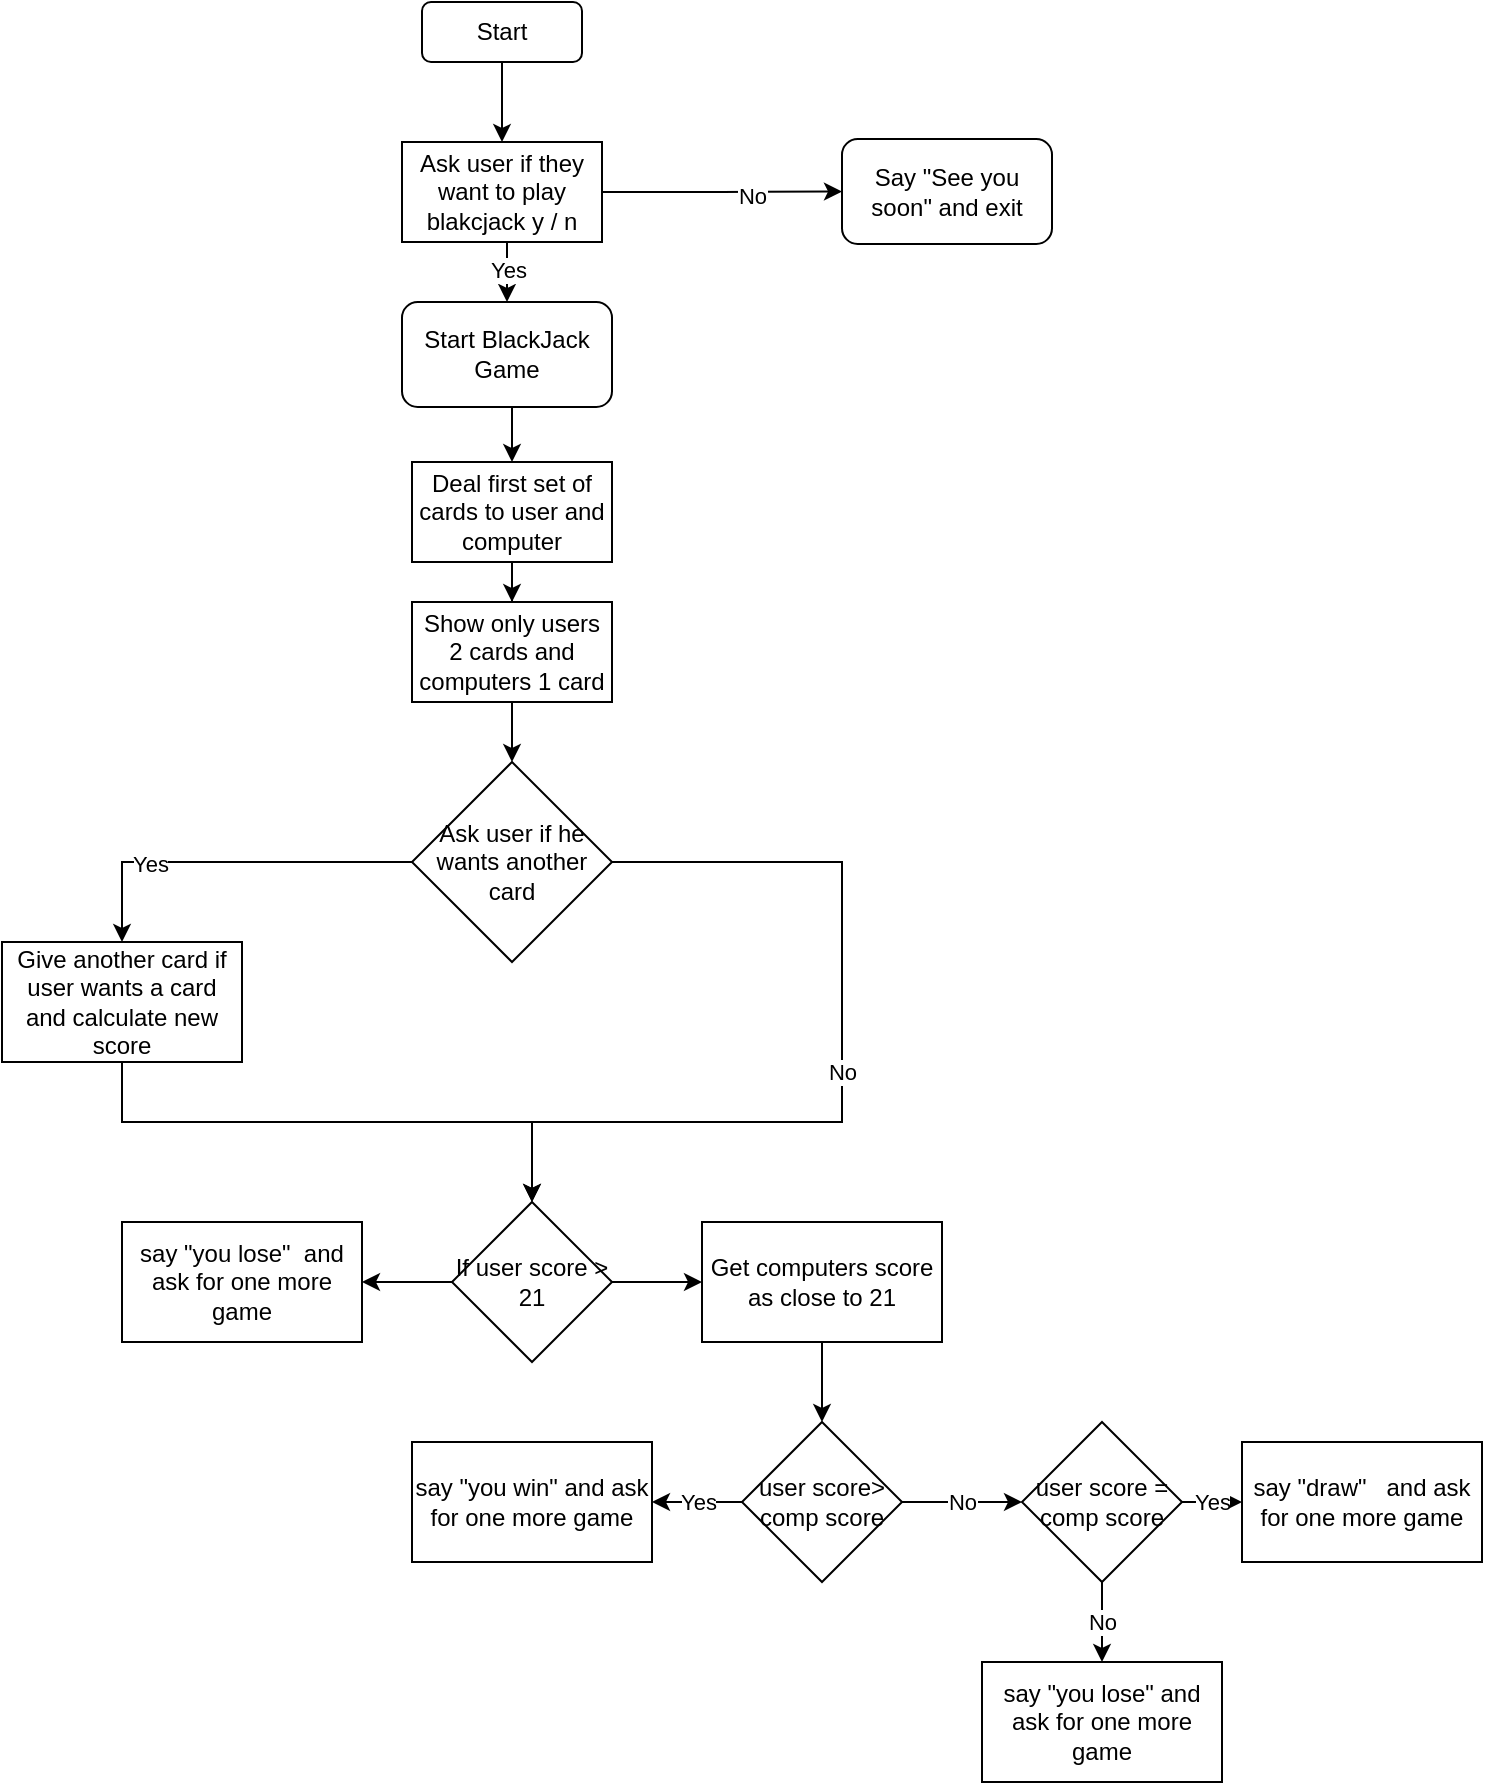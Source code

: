 <mxfile version="14.1.2" type="github">
  <diagram id="oxAQfYbEyv0llxnTuDkd" name="Page-1">
    <mxGraphModel dx="782" dy="469" grid="1" gridSize="10" guides="1" tooltips="1" connect="1" arrows="1" fold="1" page="1" pageScale="1" pageWidth="850" pageHeight="1100" math="0" shadow="0">
      <root>
        <mxCell id="0" />
        <mxCell id="1" parent="0" />
        <mxCell id="FJH4LLreNILDttVc8Qyn-22" style="edgeStyle=orthogonalEdgeStyle;rounded=0;orthogonalLoop=1;jettySize=auto;html=1;exitX=0.5;exitY=1;exitDx=0;exitDy=0;entryX=0.5;entryY=0;entryDx=0;entryDy=0;" edge="1" parent="1" source="FJH4LLreNILDttVc8Qyn-1" target="FJH4LLreNILDttVc8Qyn-2">
          <mxGeometry relative="1" as="geometry" />
        </mxCell>
        <mxCell id="FJH4LLreNILDttVc8Qyn-1" value="Start" style="rounded=1;whiteSpace=wrap;html=1;" vertex="1" parent="1">
          <mxGeometry x="290" y="30" width="80" height="30" as="geometry" />
        </mxCell>
        <mxCell id="FJH4LLreNILDttVc8Qyn-8" style="edgeStyle=orthogonalEdgeStyle;rounded=0;orthogonalLoop=1;jettySize=auto;html=1;exitX=1;exitY=0.5;exitDx=0;exitDy=0;" edge="1" parent="1" source="FJH4LLreNILDttVc8Qyn-2" target="FJH4LLreNILDttVc8Qyn-5">
          <mxGeometry relative="1" as="geometry" />
        </mxCell>
        <mxCell id="FJH4LLreNILDttVc8Qyn-24" value="No" style="edgeLabel;html=1;align=center;verticalAlign=middle;resizable=0;points=[];" vertex="1" connectable="0" parent="FJH4LLreNILDttVc8Qyn-8">
          <mxGeometry x="0.235" y="-2" relative="1" as="geometry">
            <mxPoint as="offset" />
          </mxGeometry>
        </mxCell>
        <mxCell id="FJH4LLreNILDttVc8Qyn-23" value="Yes" style="edgeStyle=orthogonalEdgeStyle;rounded=0;orthogonalLoop=1;jettySize=auto;html=1;exitX=0.5;exitY=1;exitDx=0;exitDy=0;entryX=0.5;entryY=0;entryDx=0;entryDy=0;" edge="1" parent="1" source="FJH4LLreNILDttVc8Qyn-2" target="FJH4LLreNILDttVc8Qyn-4">
          <mxGeometry relative="1" as="geometry" />
        </mxCell>
        <mxCell id="FJH4LLreNILDttVc8Qyn-2" value="Ask user if they want to play blakcjack y / n" style="rounded=0;whiteSpace=wrap;html=1;" vertex="1" parent="1">
          <mxGeometry x="280" y="100" width="100" height="50" as="geometry" />
        </mxCell>
        <mxCell id="FJH4LLreNILDttVc8Qyn-25" style="edgeStyle=orthogonalEdgeStyle;rounded=0;orthogonalLoop=1;jettySize=auto;html=1;exitX=0.5;exitY=1;exitDx=0;exitDy=0;entryX=0.5;entryY=0;entryDx=0;entryDy=0;" edge="1" parent="1" source="FJH4LLreNILDttVc8Qyn-4" target="FJH4LLreNILDttVc8Qyn-9">
          <mxGeometry relative="1" as="geometry" />
        </mxCell>
        <mxCell id="FJH4LLreNILDttVc8Qyn-4" value="Start BlackJack Game" style="rounded=1;whiteSpace=wrap;html=1;" vertex="1" parent="1">
          <mxGeometry x="280" y="180" width="105" height="52.5" as="geometry" />
        </mxCell>
        <mxCell id="FJH4LLreNILDttVc8Qyn-5" value="Say &quot;See you soon&quot; and exit" style="rounded=1;whiteSpace=wrap;html=1;" vertex="1" parent="1">
          <mxGeometry x="500" y="98.5" width="105" height="52.5" as="geometry" />
        </mxCell>
        <mxCell id="FJH4LLreNILDttVc8Qyn-26" style="edgeStyle=orthogonalEdgeStyle;rounded=0;orthogonalLoop=1;jettySize=auto;html=1;exitX=0.5;exitY=1;exitDx=0;exitDy=0;" edge="1" parent="1" source="FJH4LLreNILDttVc8Qyn-9" target="FJH4LLreNILDttVc8Qyn-10">
          <mxGeometry relative="1" as="geometry" />
        </mxCell>
        <mxCell id="FJH4LLreNILDttVc8Qyn-9" value="Deal first set of cards to user and computer" style="rounded=0;whiteSpace=wrap;html=1;" vertex="1" parent="1">
          <mxGeometry x="285" y="260" width="100" height="50" as="geometry" />
        </mxCell>
        <mxCell id="FJH4LLreNILDttVc8Qyn-27" style="edgeStyle=orthogonalEdgeStyle;rounded=0;orthogonalLoop=1;jettySize=auto;html=1;exitX=0.5;exitY=1;exitDx=0;exitDy=0;" edge="1" parent="1" source="FJH4LLreNILDttVc8Qyn-10" target="FJH4LLreNILDttVc8Qyn-12">
          <mxGeometry relative="1" as="geometry" />
        </mxCell>
        <mxCell id="FJH4LLreNILDttVc8Qyn-10" value="Show only users 2 cards and computers 1 card" style="rounded=0;whiteSpace=wrap;html=1;" vertex="1" parent="1">
          <mxGeometry x="285" y="330" width="100" height="50" as="geometry" />
        </mxCell>
        <mxCell id="FJH4LLreNILDttVc8Qyn-28" style="edgeStyle=orthogonalEdgeStyle;rounded=0;orthogonalLoop=1;jettySize=auto;html=1;exitX=0;exitY=0.5;exitDx=0;exitDy=0;entryX=0.5;entryY=0;entryDx=0;entryDy=0;" edge="1" parent="1" source="FJH4LLreNILDttVc8Qyn-12" target="FJH4LLreNILDttVc8Qyn-13">
          <mxGeometry relative="1" as="geometry" />
        </mxCell>
        <mxCell id="FJH4LLreNILDttVc8Qyn-32" value="Yes" style="edgeLabel;html=1;align=center;verticalAlign=middle;resizable=0;points=[];" vertex="1" connectable="0" parent="FJH4LLreNILDttVc8Qyn-28">
          <mxGeometry x="0.416" y="1" relative="1" as="geometry">
            <mxPoint as="offset" />
          </mxGeometry>
        </mxCell>
        <mxCell id="FJH4LLreNILDttVc8Qyn-30" value="No" style="edgeStyle=orthogonalEdgeStyle;rounded=0;orthogonalLoop=1;jettySize=auto;html=1;exitX=1;exitY=0.5;exitDx=0;exitDy=0;entryX=0.5;entryY=0;entryDx=0;entryDy=0;" edge="1" parent="1" source="FJH4LLreNILDttVc8Qyn-12" target="FJH4LLreNILDttVc8Qyn-14">
          <mxGeometry relative="1" as="geometry">
            <mxPoint x="510" y="530" as="targetPoint" />
            <Array as="points">
              <mxPoint x="500" y="460" />
              <mxPoint x="500" y="590" />
              <mxPoint x="345" y="590" />
            </Array>
          </mxGeometry>
        </mxCell>
        <mxCell id="FJH4LLreNILDttVc8Qyn-12" value="Ask user if he wants another card" style="rhombus;whiteSpace=wrap;html=1;" vertex="1" parent="1">
          <mxGeometry x="285" y="410" width="100" height="100" as="geometry" />
        </mxCell>
        <mxCell id="FJH4LLreNILDttVc8Qyn-31" style="edgeStyle=orthogonalEdgeStyle;rounded=0;orthogonalLoop=1;jettySize=auto;html=1;exitX=0.5;exitY=1;exitDx=0;exitDy=0;entryX=0.5;entryY=0;entryDx=0;entryDy=0;" edge="1" parent="1" source="FJH4LLreNILDttVc8Qyn-13" target="FJH4LLreNILDttVc8Qyn-14">
          <mxGeometry relative="1" as="geometry">
            <Array as="points">
              <mxPoint x="140" y="590" />
              <mxPoint x="345" y="590" />
            </Array>
          </mxGeometry>
        </mxCell>
        <mxCell id="FJH4LLreNILDttVc8Qyn-13" value="Give another card if user wants a card and calculate new score" style="rounded=0;whiteSpace=wrap;html=1;" vertex="1" parent="1">
          <mxGeometry x="80" y="500" width="120" height="60" as="geometry" />
        </mxCell>
        <mxCell id="FJH4LLreNILDttVc8Qyn-33" style="edgeStyle=orthogonalEdgeStyle;rounded=0;orthogonalLoop=1;jettySize=auto;html=1;exitX=0;exitY=0.5;exitDx=0;exitDy=0;" edge="1" parent="1" source="FJH4LLreNILDttVc8Qyn-14" target="FJH4LLreNILDttVc8Qyn-15">
          <mxGeometry relative="1" as="geometry" />
        </mxCell>
        <mxCell id="FJH4LLreNILDttVc8Qyn-36" style="edgeStyle=orthogonalEdgeStyle;rounded=0;orthogonalLoop=1;jettySize=auto;html=1;exitX=1;exitY=0.5;exitDx=0;exitDy=0;entryX=0;entryY=0.5;entryDx=0;entryDy=0;" edge="1" parent="1" source="FJH4LLreNILDttVc8Qyn-14" target="FJH4LLreNILDttVc8Qyn-16">
          <mxGeometry relative="1" as="geometry" />
        </mxCell>
        <mxCell id="FJH4LLreNILDttVc8Qyn-14" value="If user score &amp;gt; 21" style="rhombus;whiteSpace=wrap;html=1;" vertex="1" parent="1">
          <mxGeometry x="305" y="630" width="80" height="80" as="geometry" />
        </mxCell>
        <mxCell id="FJH4LLreNILDttVc8Qyn-15" value="say &quot;you lose&quot;&amp;nbsp; and ask for one more game" style="rounded=0;whiteSpace=wrap;html=1;" vertex="1" parent="1">
          <mxGeometry x="140" y="640" width="120" height="60" as="geometry" />
        </mxCell>
        <mxCell id="FJH4LLreNILDttVc8Qyn-37" style="edgeStyle=orthogonalEdgeStyle;rounded=0;orthogonalLoop=1;jettySize=auto;html=1;exitX=0.5;exitY=1;exitDx=0;exitDy=0;entryX=0.5;entryY=0;entryDx=0;entryDy=0;" edge="1" parent="1" source="FJH4LLreNILDttVc8Qyn-16" target="FJH4LLreNILDttVc8Qyn-17">
          <mxGeometry relative="1" as="geometry" />
        </mxCell>
        <mxCell id="FJH4LLreNILDttVc8Qyn-16" value="Get computers score as close to 21" style="rounded=0;whiteSpace=wrap;html=1;" vertex="1" parent="1">
          <mxGeometry x="430" y="640" width="120" height="60" as="geometry" />
        </mxCell>
        <mxCell id="FJH4LLreNILDttVc8Qyn-38" value="Yes" style="edgeStyle=orthogonalEdgeStyle;rounded=0;orthogonalLoop=1;jettySize=auto;html=1;exitX=0;exitY=0.5;exitDx=0;exitDy=0;entryX=1;entryY=0.5;entryDx=0;entryDy=0;" edge="1" parent="1" source="FJH4LLreNILDttVc8Qyn-17" target="FJH4LLreNILDttVc8Qyn-18">
          <mxGeometry relative="1" as="geometry" />
        </mxCell>
        <mxCell id="FJH4LLreNILDttVc8Qyn-39" value="No" style="edgeStyle=orthogonalEdgeStyle;rounded=0;orthogonalLoop=1;jettySize=auto;html=1;exitX=1;exitY=0.5;exitDx=0;exitDy=0;" edge="1" parent="1" source="FJH4LLreNILDttVc8Qyn-17" target="FJH4LLreNILDttVc8Qyn-20">
          <mxGeometry relative="1" as="geometry" />
        </mxCell>
        <mxCell id="FJH4LLreNILDttVc8Qyn-17" value="user score&amp;gt; comp score" style="rhombus;whiteSpace=wrap;html=1;" vertex="1" parent="1">
          <mxGeometry x="450" y="740" width="80" height="80" as="geometry" />
        </mxCell>
        <mxCell id="FJH4LLreNILDttVc8Qyn-18" value="say &quot;you win&quot; and ask for one more game" style="rounded=0;whiteSpace=wrap;html=1;" vertex="1" parent="1">
          <mxGeometry x="285" y="750" width="120" height="60" as="geometry" />
        </mxCell>
        <mxCell id="FJH4LLreNILDttVc8Qyn-19" value="say &quot;you lose&quot; and ask for one more game" style="rounded=0;whiteSpace=wrap;html=1;" vertex="1" parent="1">
          <mxGeometry x="570" y="860" width="120" height="60" as="geometry" />
        </mxCell>
        <mxCell id="FJH4LLreNILDttVc8Qyn-40" value="Yes" style="edgeStyle=orthogonalEdgeStyle;rounded=0;orthogonalLoop=1;jettySize=auto;html=1;exitX=1;exitY=0.5;exitDx=0;exitDy=0;entryX=0;entryY=0.5;entryDx=0;entryDy=0;" edge="1" parent="1" source="FJH4LLreNILDttVc8Qyn-20" target="FJH4LLreNILDttVc8Qyn-21">
          <mxGeometry relative="1" as="geometry" />
        </mxCell>
        <mxCell id="FJH4LLreNILDttVc8Qyn-41" value="No" style="edgeStyle=orthogonalEdgeStyle;rounded=0;orthogonalLoop=1;jettySize=auto;html=1;exitX=0.5;exitY=1;exitDx=0;exitDy=0;entryX=0.5;entryY=0;entryDx=0;entryDy=0;" edge="1" parent="1" source="FJH4LLreNILDttVc8Qyn-20" target="FJH4LLreNILDttVc8Qyn-19">
          <mxGeometry relative="1" as="geometry" />
        </mxCell>
        <mxCell id="FJH4LLreNILDttVc8Qyn-20" value="user score = comp score" style="rhombus;whiteSpace=wrap;html=1;" vertex="1" parent="1">
          <mxGeometry x="590" y="740" width="80" height="80" as="geometry" />
        </mxCell>
        <mxCell id="FJH4LLreNILDttVc8Qyn-21" value="say &quot;draw&quot;&amp;nbsp;&amp;nbsp; and ask for one more game" style="rounded=0;whiteSpace=wrap;html=1;" vertex="1" parent="1">
          <mxGeometry x="700" y="750" width="120" height="60" as="geometry" />
        </mxCell>
      </root>
    </mxGraphModel>
  </diagram>
</mxfile>
